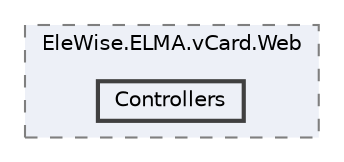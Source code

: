 digraph "Web/Modules/EleWise.ELMA.vCard.Web/Controllers"
{
 // LATEX_PDF_SIZE
  bgcolor="transparent";
  edge [fontname=Helvetica,fontsize=10,labelfontname=Helvetica,labelfontsize=10];
  node [fontname=Helvetica,fontsize=10,shape=box,height=0.2,width=0.4];
  compound=true
  subgraph clusterdir_275b925f215579105d8207943118cc90 {
    graph [ bgcolor="#edf0f7", pencolor="grey50", label="EleWise.ELMA.vCard.Web", fontname=Helvetica,fontsize=10 style="filled,dashed", URL="dir_275b925f215579105d8207943118cc90.html",tooltip=""]
  dir_1d749b798fcbf88e75a21f77baccdfb0 [label="Controllers", fillcolor="#edf0f7", color="grey25", style="filled,bold", URL="dir_1d749b798fcbf88e75a21f77baccdfb0.html",tooltip=""];
  }
}
